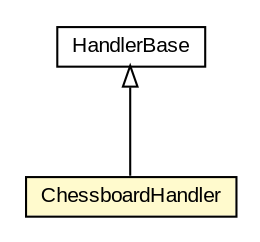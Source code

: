 #!/usr/local/bin/dot
#
# Class diagram 
# Generated by UMLGraph version R5_6 (http://www.umlgraph.org/)
#

digraph G {
	edge [fontname="arial",fontsize=10,labelfontname="arial",labelfontsize=10];
	node [fontname="arial",fontsize=10,shape=plaintext];
	nodesep=0.25;
	ranksep=0.5;
	// xml.jaxp.sax.ChessboardHandler
	c11956 [label=<<table title="xml.jaxp.sax.ChessboardHandler" border="0" cellborder="1" cellspacing="0" cellpadding="2" port="p" bgcolor="lemonChiffon" href="./ChessboardHandler.html">
		<tr><td><table border="0" cellspacing="0" cellpadding="1">
<tr><td align="center" balign="center"> ChessboardHandler </td></tr>
		</table></td></tr>
		</table>>, URL="./ChessboardHandler.html", fontname="arial", fontcolor="black", fontsize=10.0];
	//xml.jaxp.sax.ChessboardHandler extends org.xml.sax.HandlerBase
	c11997:p -> c11956:p [dir=back,arrowtail=empty];
	// org.xml.sax.HandlerBase
	c11997 [label=<<table title="org.xml.sax.HandlerBase" border="0" cellborder="1" cellspacing="0" cellpadding="2" port="p" href="http://java.sun.com/j2se/1.4.2/docs/api/org/xml/sax/HandlerBase.html">
		<tr><td><table border="0" cellspacing="0" cellpadding="1">
<tr><td align="center" balign="center"> HandlerBase </td></tr>
		</table></td></tr>
		</table>>, URL="http://java.sun.com/j2se/1.4.2/docs/api/org/xml/sax/HandlerBase.html", fontname="arial", fontcolor="black", fontsize=10.0];
}

